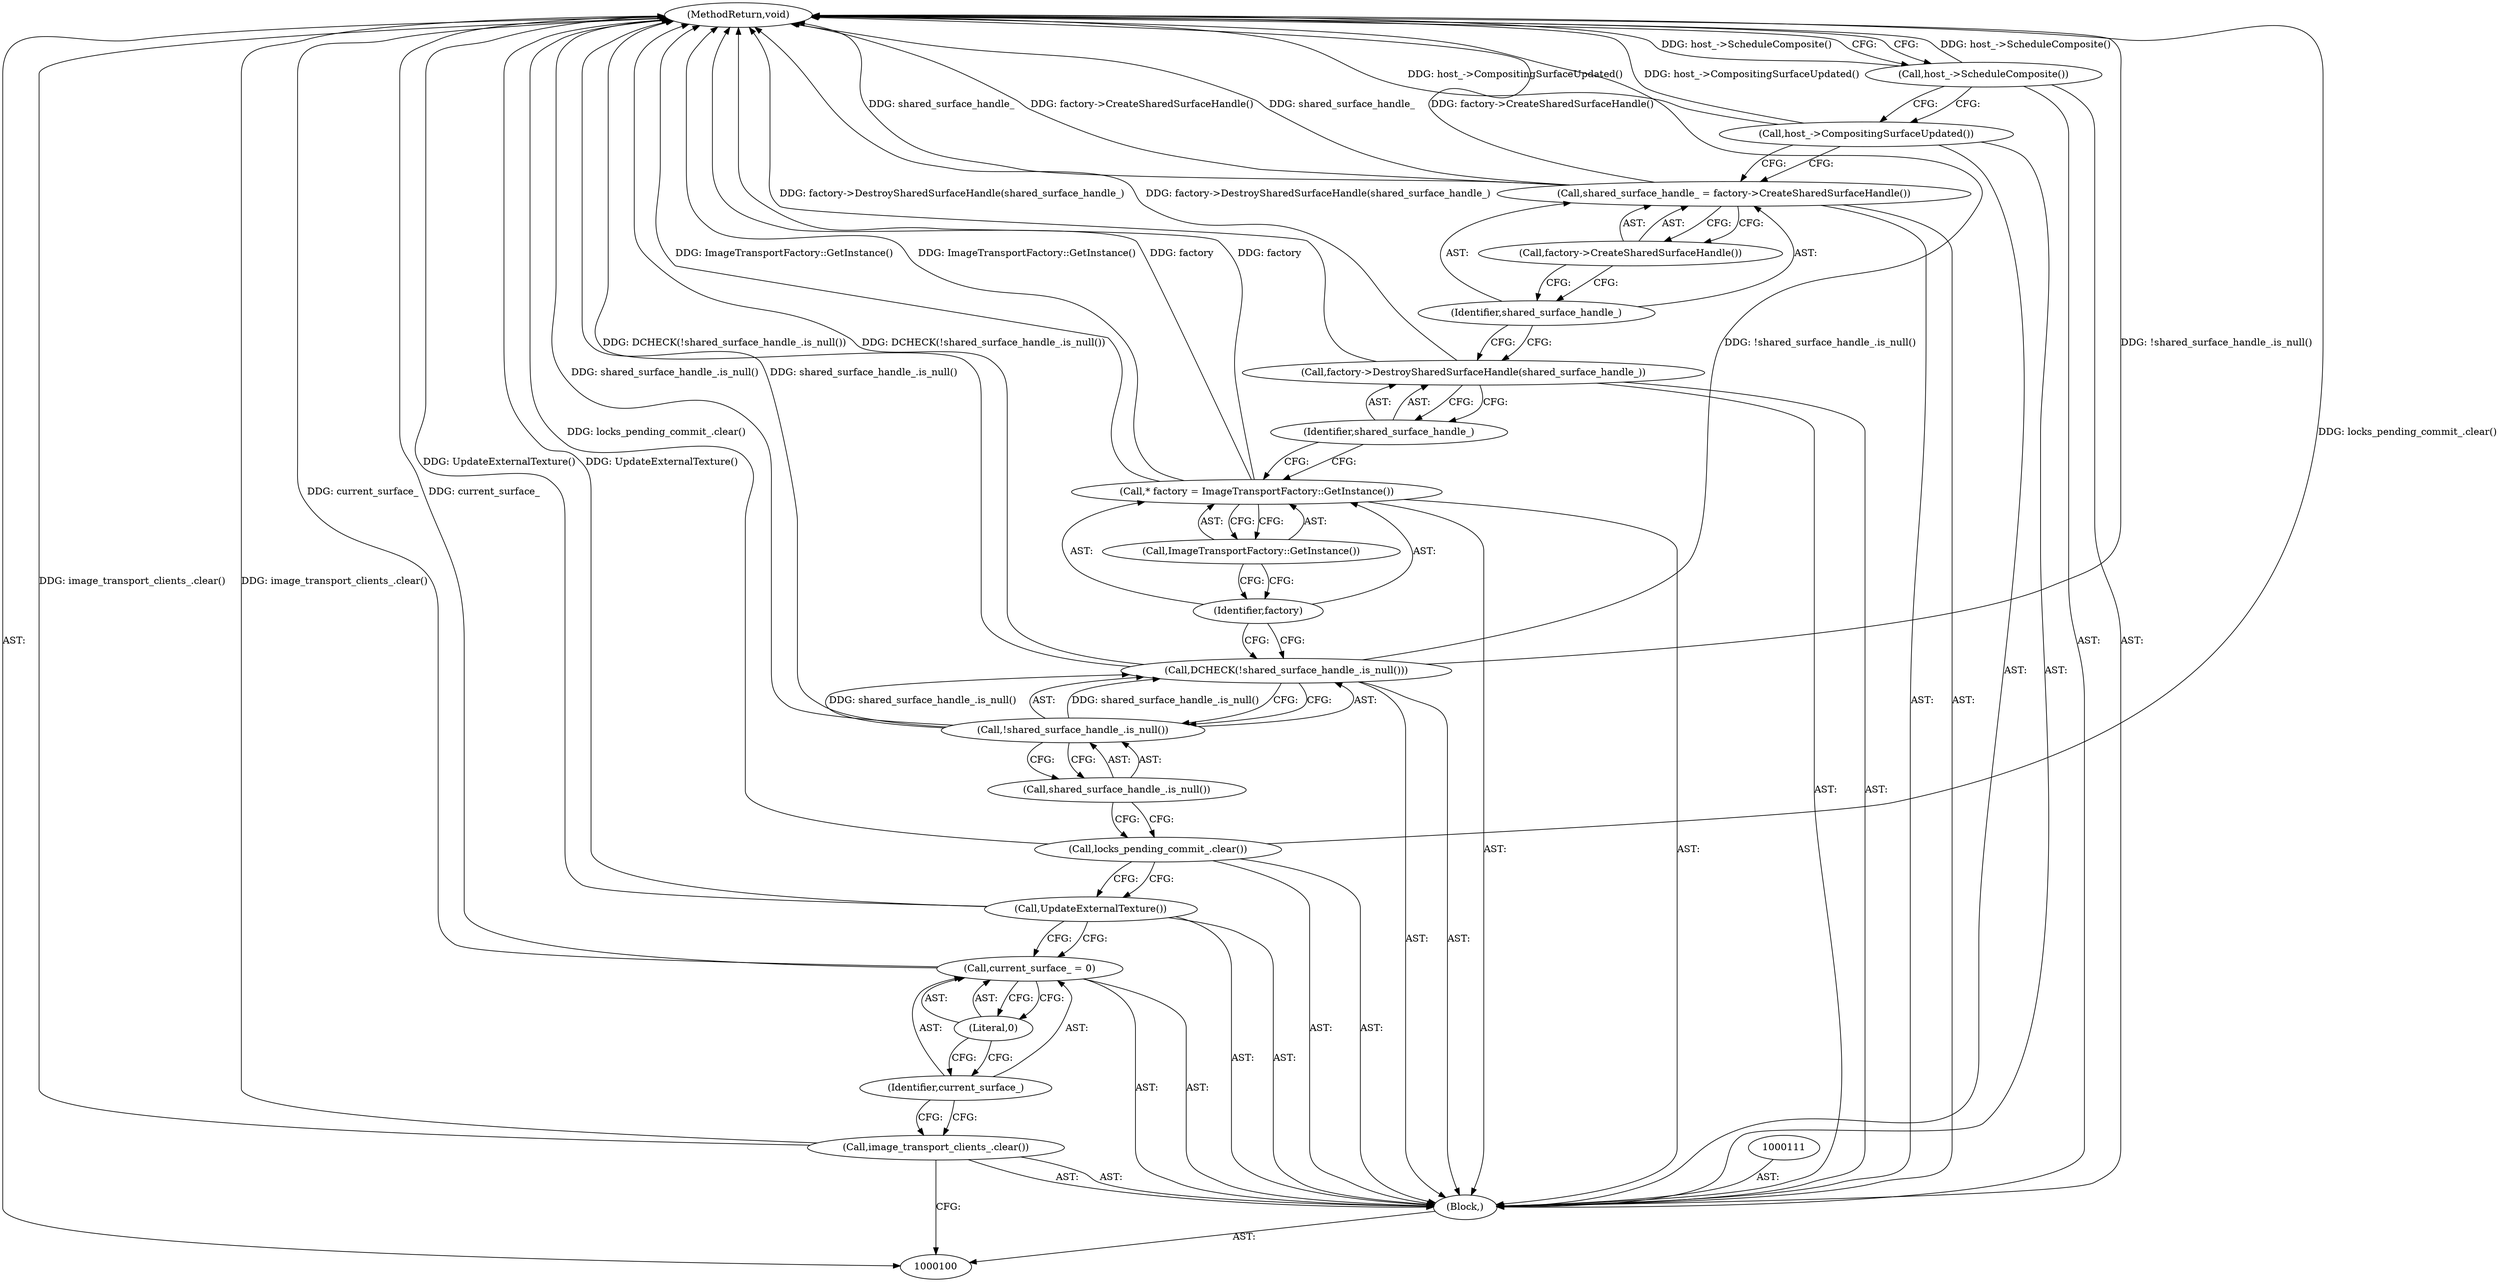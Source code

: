 digraph "0_Chrome_18d67244984a574ba2dd8779faabc0e3e34f4b76_28" {
"1000122" [label="(MethodReturn,void)"];
"1000101" [label="(Block,)"];
"1000117" [label="(Call,shared_surface_handle_ = factory->CreateSharedSurfaceHandle())"];
"1000118" [label="(Identifier,shared_surface_handle_)"];
"1000119" [label="(Call,factory->CreateSharedSurfaceHandle())"];
"1000120" [label="(Call,host_->CompositingSurfaceUpdated())"];
"1000121" [label="(Call,host_->ScheduleComposite())"];
"1000102" [label="(Call,image_transport_clients_.clear())"];
"1000105" [label="(Literal,0)"];
"1000103" [label="(Call,current_surface_ = 0)"];
"1000104" [label="(Identifier,current_surface_)"];
"1000106" [label="(Call,UpdateExternalTexture())"];
"1000107" [label="(Call,locks_pending_commit_.clear())"];
"1000110" [label="(Call,shared_surface_handle_.is_null())"];
"1000108" [label="(Call,DCHECK(!shared_surface_handle_.is_null()))"];
"1000109" [label="(Call,!shared_surface_handle_.is_null())"];
"1000112" [label="(Call,* factory = ImageTransportFactory::GetInstance())"];
"1000113" [label="(Identifier,factory)"];
"1000114" [label="(Call,ImageTransportFactory::GetInstance())"];
"1000115" [label="(Call,factory->DestroySharedSurfaceHandle(shared_surface_handle_))"];
"1000116" [label="(Identifier,shared_surface_handle_)"];
"1000122" -> "1000100"  [label="AST: "];
"1000122" -> "1000121"  [label="CFG: "];
"1000108" -> "1000122"  [label="DDG: DCHECK(!shared_surface_handle_.is_null())"];
"1000108" -> "1000122"  [label="DDG: !shared_surface_handle_.is_null()"];
"1000107" -> "1000122"  [label="DDG: locks_pending_commit_.clear()"];
"1000103" -> "1000122"  [label="DDG: current_surface_"];
"1000112" -> "1000122"  [label="DDG: ImageTransportFactory::GetInstance()"];
"1000112" -> "1000122"  [label="DDG: factory"];
"1000117" -> "1000122"  [label="DDG: shared_surface_handle_"];
"1000117" -> "1000122"  [label="DDG: factory->CreateSharedSurfaceHandle()"];
"1000115" -> "1000122"  [label="DDG: factory->DestroySharedSurfaceHandle(shared_surface_handle_)"];
"1000121" -> "1000122"  [label="DDG: host_->ScheduleComposite()"];
"1000102" -> "1000122"  [label="DDG: image_transport_clients_.clear()"];
"1000109" -> "1000122"  [label="DDG: shared_surface_handle_.is_null()"];
"1000120" -> "1000122"  [label="DDG: host_->CompositingSurfaceUpdated()"];
"1000106" -> "1000122"  [label="DDG: UpdateExternalTexture()"];
"1000101" -> "1000100"  [label="AST: "];
"1000102" -> "1000101"  [label="AST: "];
"1000103" -> "1000101"  [label="AST: "];
"1000106" -> "1000101"  [label="AST: "];
"1000107" -> "1000101"  [label="AST: "];
"1000108" -> "1000101"  [label="AST: "];
"1000111" -> "1000101"  [label="AST: "];
"1000112" -> "1000101"  [label="AST: "];
"1000115" -> "1000101"  [label="AST: "];
"1000117" -> "1000101"  [label="AST: "];
"1000120" -> "1000101"  [label="AST: "];
"1000121" -> "1000101"  [label="AST: "];
"1000117" -> "1000101"  [label="AST: "];
"1000117" -> "1000119"  [label="CFG: "];
"1000118" -> "1000117"  [label="AST: "];
"1000119" -> "1000117"  [label="AST: "];
"1000120" -> "1000117"  [label="CFG: "];
"1000117" -> "1000122"  [label="DDG: shared_surface_handle_"];
"1000117" -> "1000122"  [label="DDG: factory->CreateSharedSurfaceHandle()"];
"1000118" -> "1000117"  [label="AST: "];
"1000118" -> "1000115"  [label="CFG: "];
"1000119" -> "1000118"  [label="CFG: "];
"1000119" -> "1000117"  [label="AST: "];
"1000119" -> "1000118"  [label="CFG: "];
"1000117" -> "1000119"  [label="CFG: "];
"1000120" -> "1000101"  [label="AST: "];
"1000120" -> "1000117"  [label="CFG: "];
"1000121" -> "1000120"  [label="CFG: "];
"1000120" -> "1000122"  [label="DDG: host_->CompositingSurfaceUpdated()"];
"1000121" -> "1000101"  [label="AST: "];
"1000121" -> "1000120"  [label="CFG: "];
"1000122" -> "1000121"  [label="CFG: "];
"1000121" -> "1000122"  [label="DDG: host_->ScheduleComposite()"];
"1000102" -> "1000101"  [label="AST: "];
"1000102" -> "1000100"  [label="CFG: "];
"1000104" -> "1000102"  [label="CFG: "];
"1000102" -> "1000122"  [label="DDG: image_transport_clients_.clear()"];
"1000105" -> "1000103"  [label="AST: "];
"1000105" -> "1000104"  [label="CFG: "];
"1000103" -> "1000105"  [label="CFG: "];
"1000103" -> "1000101"  [label="AST: "];
"1000103" -> "1000105"  [label="CFG: "];
"1000104" -> "1000103"  [label="AST: "];
"1000105" -> "1000103"  [label="AST: "];
"1000106" -> "1000103"  [label="CFG: "];
"1000103" -> "1000122"  [label="DDG: current_surface_"];
"1000104" -> "1000103"  [label="AST: "];
"1000104" -> "1000102"  [label="CFG: "];
"1000105" -> "1000104"  [label="CFG: "];
"1000106" -> "1000101"  [label="AST: "];
"1000106" -> "1000103"  [label="CFG: "];
"1000107" -> "1000106"  [label="CFG: "];
"1000106" -> "1000122"  [label="DDG: UpdateExternalTexture()"];
"1000107" -> "1000101"  [label="AST: "];
"1000107" -> "1000106"  [label="CFG: "];
"1000110" -> "1000107"  [label="CFG: "];
"1000107" -> "1000122"  [label="DDG: locks_pending_commit_.clear()"];
"1000110" -> "1000109"  [label="AST: "];
"1000110" -> "1000107"  [label="CFG: "];
"1000109" -> "1000110"  [label="CFG: "];
"1000108" -> "1000101"  [label="AST: "];
"1000108" -> "1000109"  [label="CFG: "];
"1000109" -> "1000108"  [label="AST: "];
"1000113" -> "1000108"  [label="CFG: "];
"1000108" -> "1000122"  [label="DDG: DCHECK(!shared_surface_handle_.is_null())"];
"1000108" -> "1000122"  [label="DDG: !shared_surface_handle_.is_null()"];
"1000109" -> "1000108"  [label="DDG: shared_surface_handle_.is_null()"];
"1000109" -> "1000108"  [label="AST: "];
"1000109" -> "1000110"  [label="CFG: "];
"1000110" -> "1000109"  [label="AST: "];
"1000108" -> "1000109"  [label="CFG: "];
"1000109" -> "1000122"  [label="DDG: shared_surface_handle_.is_null()"];
"1000109" -> "1000108"  [label="DDG: shared_surface_handle_.is_null()"];
"1000112" -> "1000101"  [label="AST: "];
"1000112" -> "1000114"  [label="CFG: "];
"1000113" -> "1000112"  [label="AST: "];
"1000114" -> "1000112"  [label="AST: "];
"1000116" -> "1000112"  [label="CFG: "];
"1000112" -> "1000122"  [label="DDG: ImageTransportFactory::GetInstance()"];
"1000112" -> "1000122"  [label="DDG: factory"];
"1000113" -> "1000112"  [label="AST: "];
"1000113" -> "1000108"  [label="CFG: "];
"1000114" -> "1000113"  [label="CFG: "];
"1000114" -> "1000112"  [label="AST: "];
"1000114" -> "1000113"  [label="CFG: "];
"1000112" -> "1000114"  [label="CFG: "];
"1000115" -> "1000101"  [label="AST: "];
"1000115" -> "1000116"  [label="CFG: "];
"1000116" -> "1000115"  [label="AST: "];
"1000118" -> "1000115"  [label="CFG: "];
"1000115" -> "1000122"  [label="DDG: factory->DestroySharedSurfaceHandle(shared_surface_handle_)"];
"1000116" -> "1000115"  [label="AST: "];
"1000116" -> "1000112"  [label="CFG: "];
"1000115" -> "1000116"  [label="CFG: "];
}
